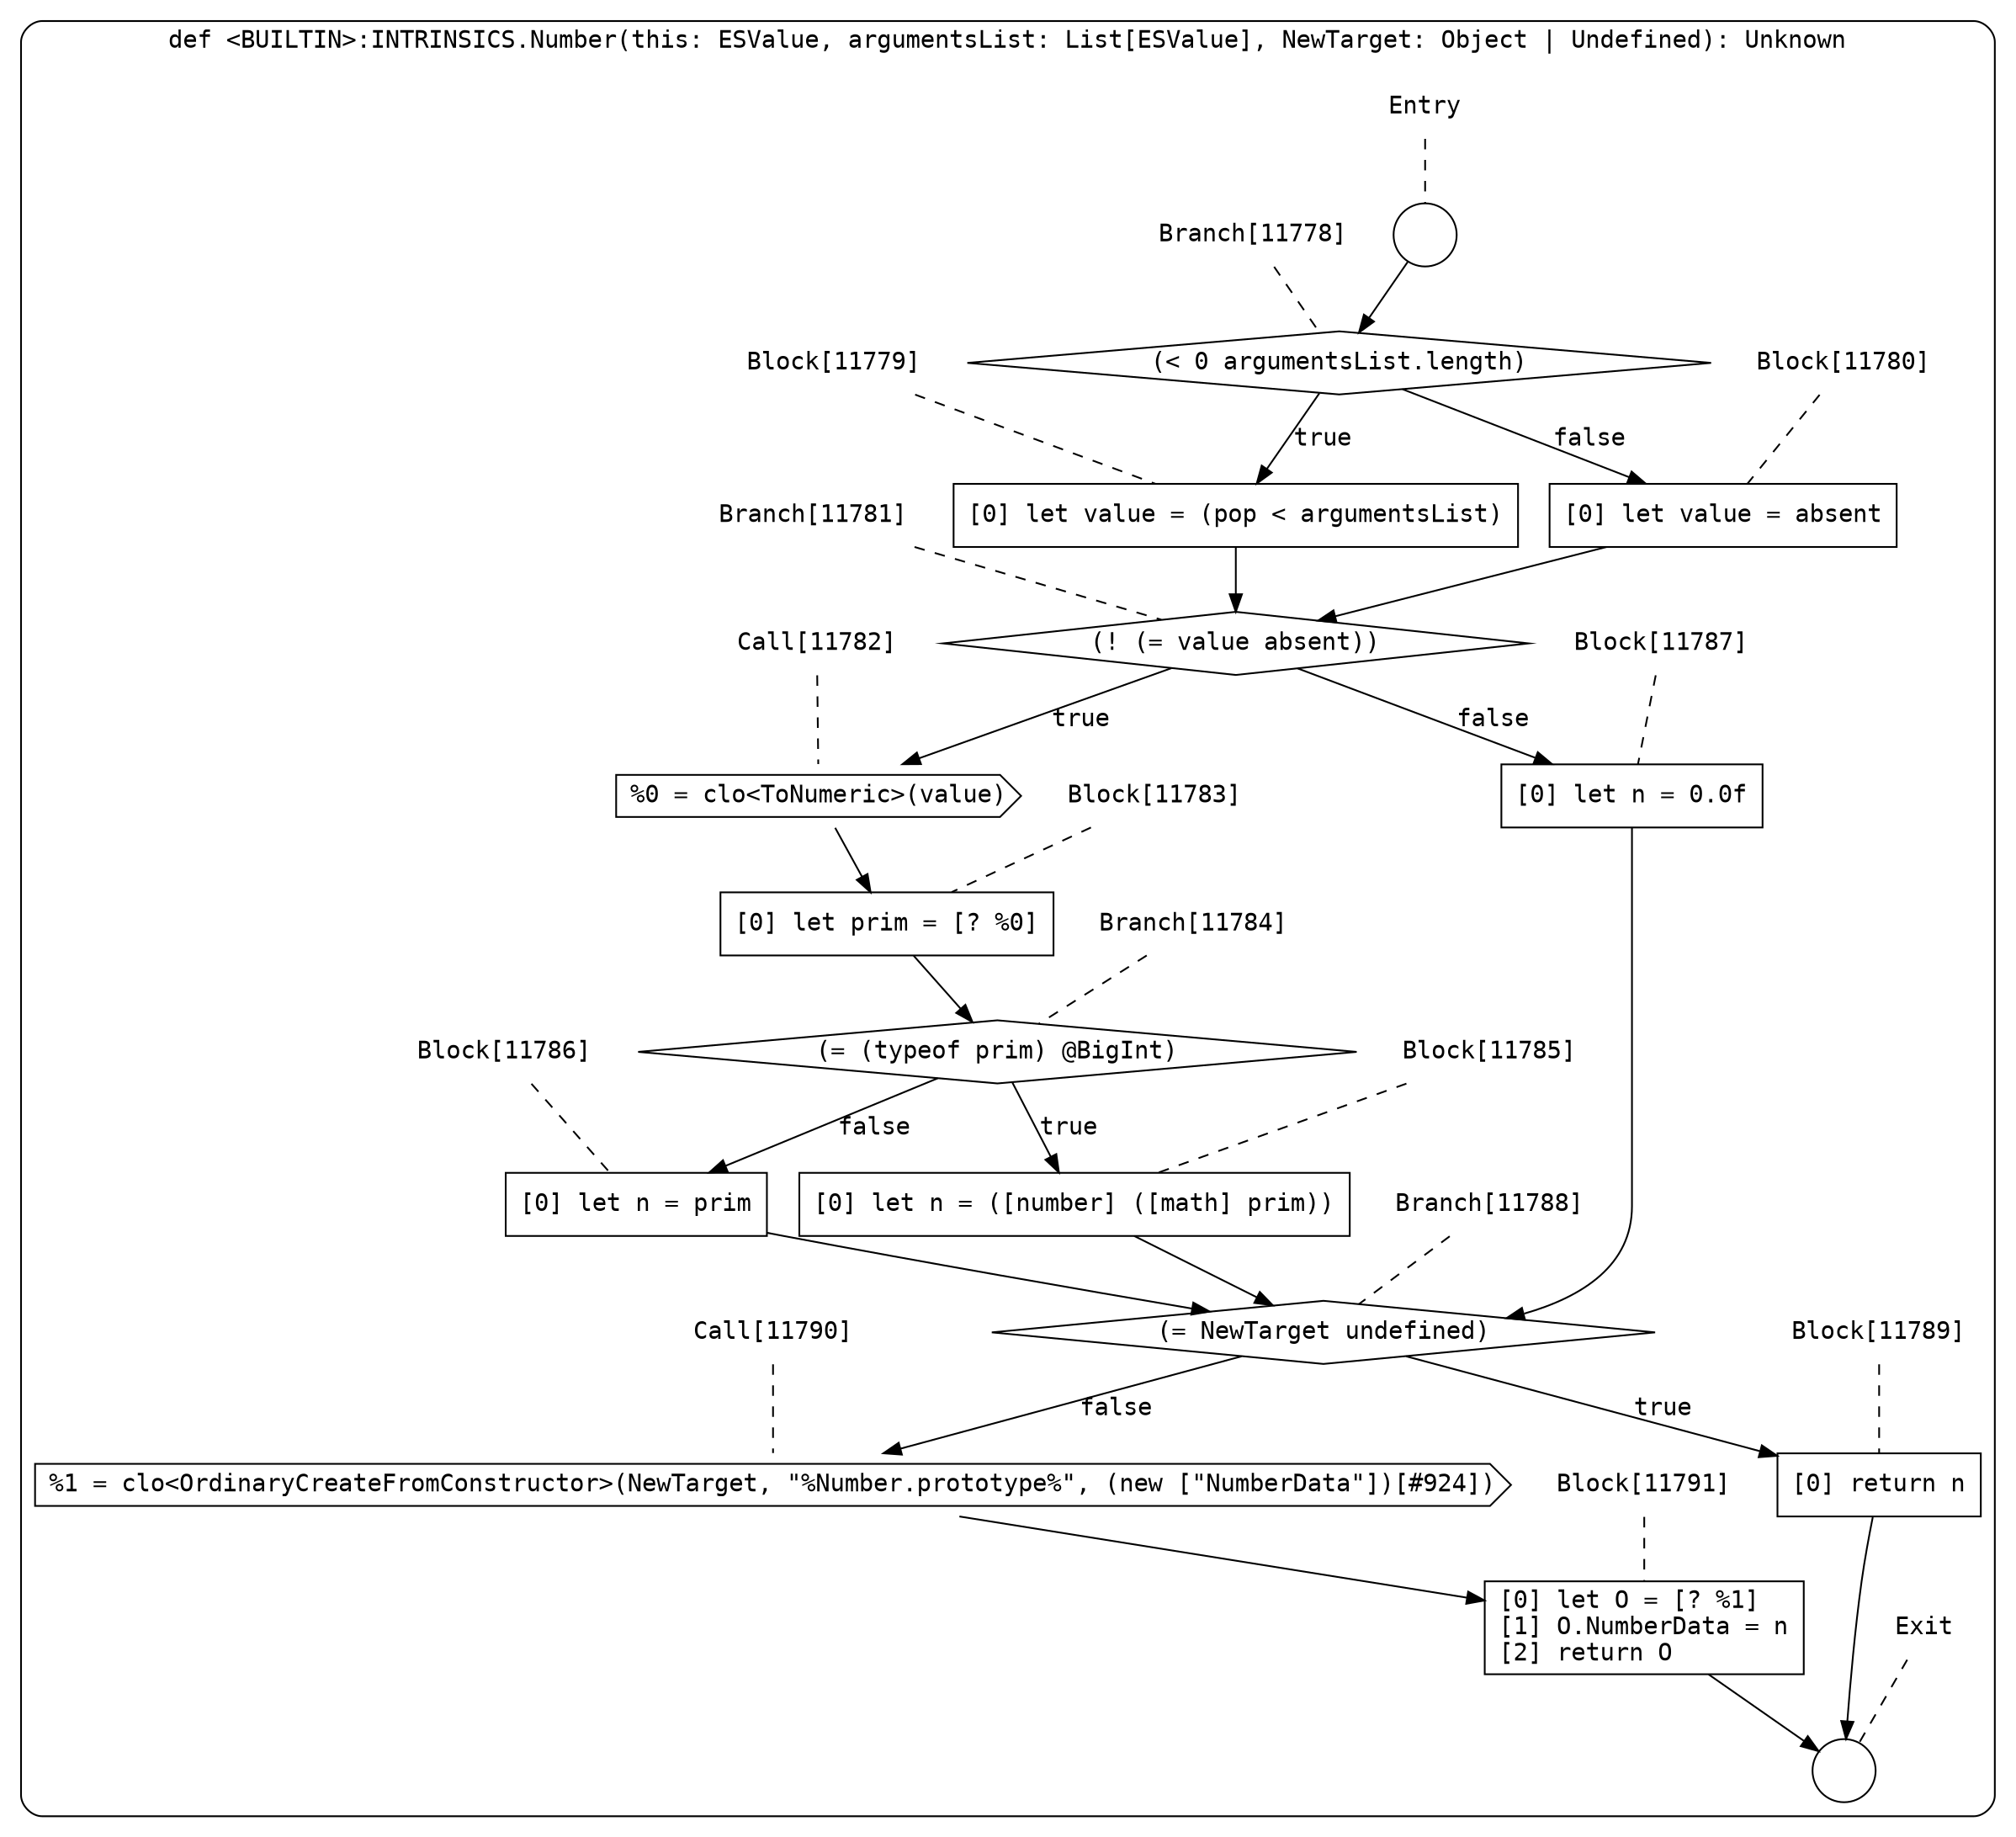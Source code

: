 digraph {
  graph [fontname = "Consolas"]
  node [fontname = "Consolas"]
  edge [fontname = "Consolas"]
  subgraph cluster2058 {
    label = "def <BUILTIN>:INTRINSICS.Number(this: ESValue, argumentsList: List[ESValue], NewTarget: Object | Undefined): Unknown"
    style = rounded
    cluster2058_entry_name [shape=none, label=<<font color="black">Entry</font>>]
    cluster2058_entry_name -> cluster2058_entry [arrowhead=none, color="black", style=dashed]
    cluster2058_entry [shape=circle label=" " color="black" fillcolor="white" style=filled]
    cluster2058_entry -> node11778 [color="black"]
    cluster2058_exit_name [shape=none, label=<<font color="black">Exit</font>>]
    cluster2058_exit_name -> cluster2058_exit [arrowhead=none, color="black", style=dashed]
    cluster2058_exit [shape=circle label=" " color="black" fillcolor="white" style=filled]
    node11778_name [shape=none, label=<<font color="black">Branch[11778]</font>>]
    node11778_name -> node11778 [arrowhead=none, color="black", style=dashed]
    node11778 [shape=diamond, label=<<font color="black">(&lt; 0 argumentsList.length)</font>> color="black" fillcolor="white", style=filled]
    node11778 -> node11779 [label=<<font color="black">true</font>> color="black"]
    node11778 -> node11780 [label=<<font color="black">false</font>> color="black"]
    node11779_name [shape=none, label=<<font color="black">Block[11779]</font>>]
    node11779_name -> node11779 [arrowhead=none, color="black", style=dashed]
    node11779 [shape=box, label=<<font color="black">[0] let value = (pop &lt; argumentsList)<BR ALIGN="LEFT"/></font>> color="black" fillcolor="white", style=filled]
    node11779 -> node11781 [color="black"]
    node11780_name [shape=none, label=<<font color="black">Block[11780]</font>>]
    node11780_name -> node11780 [arrowhead=none, color="black", style=dashed]
    node11780 [shape=box, label=<<font color="black">[0] let value = absent<BR ALIGN="LEFT"/></font>> color="black" fillcolor="white", style=filled]
    node11780 -> node11781 [color="black"]
    node11781_name [shape=none, label=<<font color="black">Branch[11781]</font>>]
    node11781_name -> node11781 [arrowhead=none, color="black", style=dashed]
    node11781 [shape=diamond, label=<<font color="black">(! (= value absent))</font>> color="black" fillcolor="white", style=filled]
    node11781 -> node11782 [label=<<font color="black">true</font>> color="black"]
    node11781 -> node11787 [label=<<font color="black">false</font>> color="black"]
    node11782_name [shape=none, label=<<font color="black">Call[11782]</font>>]
    node11782_name -> node11782 [arrowhead=none, color="black", style=dashed]
    node11782 [shape=cds, label=<<font color="black">%0 = clo&lt;ToNumeric&gt;(value)</font>> color="black" fillcolor="white", style=filled]
    node11782 -> node11783 [color="black"]
    node11787_name [shape=none, label=<<font color="black">Block[11787]</font>>]
    node11787_name -> node11787 [arrowhead=none, color="black", style=dashed]
    node11787 [shape=box, label=<<font color="black">[0] let n = 0.0f<BR ALIGN="LEFT"/></font>> color="black" fillcolor="white", style=filled]
    node11787 -> node11788 [color="black"]
    node11783_name [shape=none, label=<<font color="black">Block[11783]</font>>]
    node11783_name -> node11783 [arrowhead=none, color="black", style=dashed]
    node11783 [shape=box, label=<<font color="black">[0] let prim = [? %0]<BR ALIGN="LEFT"/></font>> color="black" fillcolor="white", style=filled]
    node11783 -> node11784 [color="black"]
    node11788_name [shape=none, label=<<font color="black">Branch[11788]</font>>]
    node11788_name -> node11788 [arrowhead=none, color="black", style=dashed]
    node11788 [shape=diamond, label=<<font color="black">(= NewTarget undefined)</font>> color="black" fillcolor="white", style=filled]
    node11788 -> node11789 [label=<<font color="black">true</font>> color="black"]
    node11788 -> node11790 [label=<<font color="black">false</font>> color="black"]
    node11784_name [shape=none, label=<<font color="black">Branch[11784]</font>>]
    node11784_name -> node11784 [arrowhead=none, color="black", style=dashed]
    node11784 [shape=diamond, label=<<font color="black">(= (typeof prim) @BigInt)</font>> color="black" fillcolor="white", style=filled]
    node11784 -> node11785 [label=<<font color="black">true</font>> color="black"]
    node11784 -> node11786 [label=<<font color="black">false</font>> color="black"]
    node11789_name [shape=none, label=<<font color="black">Block[11789]</font>>]
    node11789_name -> node11789 [arrowhead=none, color="black", style=dashed]
    node11789 [shape=box, label=<<font color="black">[0] return n<BR ALIGN="LEFT"/></font>> color="black" fillcolor="white", style=filled]
    node11789 -> cluster2058_exit [color="black"]
    node11790_name [shape=none, label=<<font color="black">Call[11790]</font>>]
    node11790_name -> node11790 [arrowhead=none, color="black", style=dashed]
    node11790 [shape=cds, label=<<font color="black">%1 = clo&lt;OrdinaryCreateFromConstructor&gt;(NewTarget, &quot;%Number.prototype%&quot;, (new [&quot;NumberData&quot;])[#924])</font>> color="black" fillcolor="white", style=filled]
    node11790 -> node11791 [color="black"]
    node11785_name [shape=none, label=<<font color="black">Block[11785]</font>>]
    node11785_name -> node11785 [arrowhead=none, color="black", style=dashed]
    node11785 [shape=box, label=<<font color="black">[0] let n = ([number] ([math] prim))<BR ALIGN="LEFT"/></font>> color="black" fillcolor="white", style=filled]
    node11785 -> node11788 [color="black"]
    node11786_name [shape=none, label=<<font color="black">Block[11786]</font>>]
    node11786_name -> node11786 [arrowhead=none, color="black", style=dashed]
    node11786 [shape=box, label=<<font color="black">[0] let n = prim<BR ALIGN="LEFT"/></font>> color="black" fillcolor="white", style=filled]
    node11786 -> node11788 [color="black"]
    node11791_name [shape=none, label=<<font color="black">Block[11791]</font>>]
    node11791_name -> node11791 [arrowhead=none, color="black", style=dashed]
    node11791 [shape=box, label=<<font color="black">[0] let O = [? %1]<BR ALIGN="LEFT"/>[1] O.NumberData = n<BR ALIGN="LEFT"/>[2] return O<BR ALIGN="LEFT"/></font>> color="black" fillcolor="white", style=filled]
    node11791 -> cluster2058_exit [color="black"]
  }
}